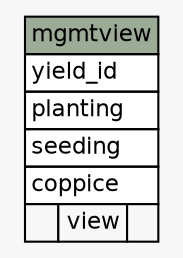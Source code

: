 // dot 2.30.1 on Mac OS X 10.7.5
// SchemaSpy rev 590
digraph "mgmtview" {
  graph [
    rankdir="RL"
    bgcolor="#f7f7f7"
    nodesep="0.18"
    ranksep="0.46"
    fontname="Helvetica"
    fontsize="11"
  ];
  node [
    fontname="Helvetica"
    fontsize="11"
    shape="plaintext"
  ];
  edge [
    arrowsize="0.8"
  ];
  "mgmtview" [
    label=<
    <TABLE BORDER="0" CELLBORDER="1" CELLSPACING="0" BGCOLOR="#ffffff">
      <TR><TD COLSPAN="3" BGCOLOR="#9bab96" ALIGN="CENTER">mgmtview</TD></TR>
      <TR><TD PORT="yield_id" COLSPAN="3" ALIGN="LEFT">yield_id</TD></TR>
      <TR><TD PORT="planting" COLSPAN="3" ALIGN="LEFT">planting</TD></TR>
      <TR><TD PORT="seeding" COLSPAN="3" ALIGN="LEFT">seeding</TD></TR>
      <TR><TD PORT="coppice" COLSPAN="3" ALIGN="LEFT">coppice</TD></TR>
      <TR><TD ALIGN="LEFT" BGCOLOR="#f7f7f7">  </TD><TD ALIGN="RIGHT" BGCOLOR="#f7f7f7">view</TD><TD ALIGN="RIGHT" BGCOLOR="#f7f7f7">  </TD></TR>
    </TABLE>>
    URL="tables/mgmtview.html"
    tooltip="mgmtview"
  ];
}
